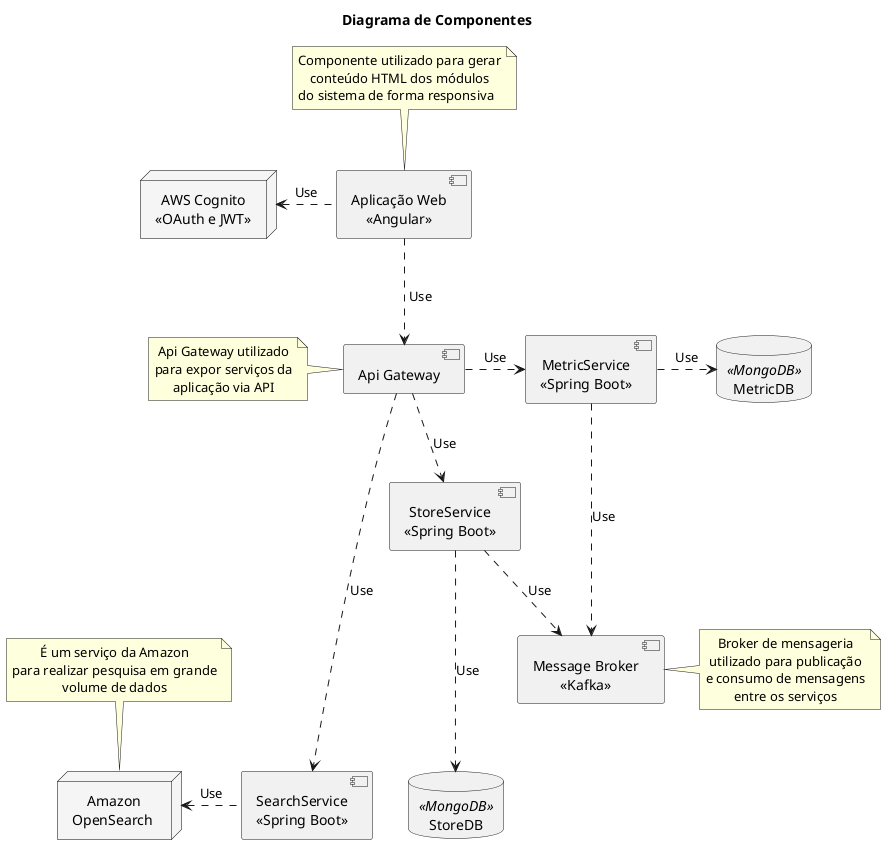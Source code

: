 @startuml "DiagramaComponentes"

title "Diagrama de Componentes"

skinparam defaultTextAlignment center

skinparam node {
  borderColor Black
  backgroundColor whitesmoke
}

[Aplicação Web\n<<Angular>>] as WebSite
[Api Gateway] as ApiGateway

[SearchService\n<<Spring Boot>>] as SearchService
[StoreService\n<<Spring Boot>>] as StoreService
[MetricService\n<<Spring Boot>>] as MetricService

[Message Broker\n<<Kafka>>] as Kafka

node "Amazon\nOpenSearch " as OpenSearch
node "AWS Cognito\n<<OAuth e JWT>>" as Cognito

database StoreDB <<MongoDB>> as StoreDB
database MetricDB <<MongoDB>> as MetricDB


' interface HTTP as HttpInterface

note top of WebSite
    Componente utilizado para gerar
    conteúdo HTML dos módulos
    do sistema de forma responsiva  
end note

note left of ApiGateway
    Api Gateway utilizado
    para expor serviços da
    aplicação via API
end note

note top of OpenSearch
    É um serviço da Amazon
    para realizar pesquisa em grande
    volume de dados
end note

note right of Kafka
    Broker de mensageria
    utilizado para publicação
    e consumo de mensagens
    entre os serviços
end note

WebSite ..> ApiGateway : \t\rUse
WebSite ..left..> Cognito : Use

ApiGateway ..> StoreService : Use
ApiGateway ....> SearchService : Use
ApiGateway ..right..> MetricService : Use


StoreService ..> Kafka : Use
MetricService ...> Kafka : Use

SearchService ..left..> OpenSearch : Use
StoreService ...> StoreDB : Use
MetricService ..right..> MetricDB : Use


@enduml